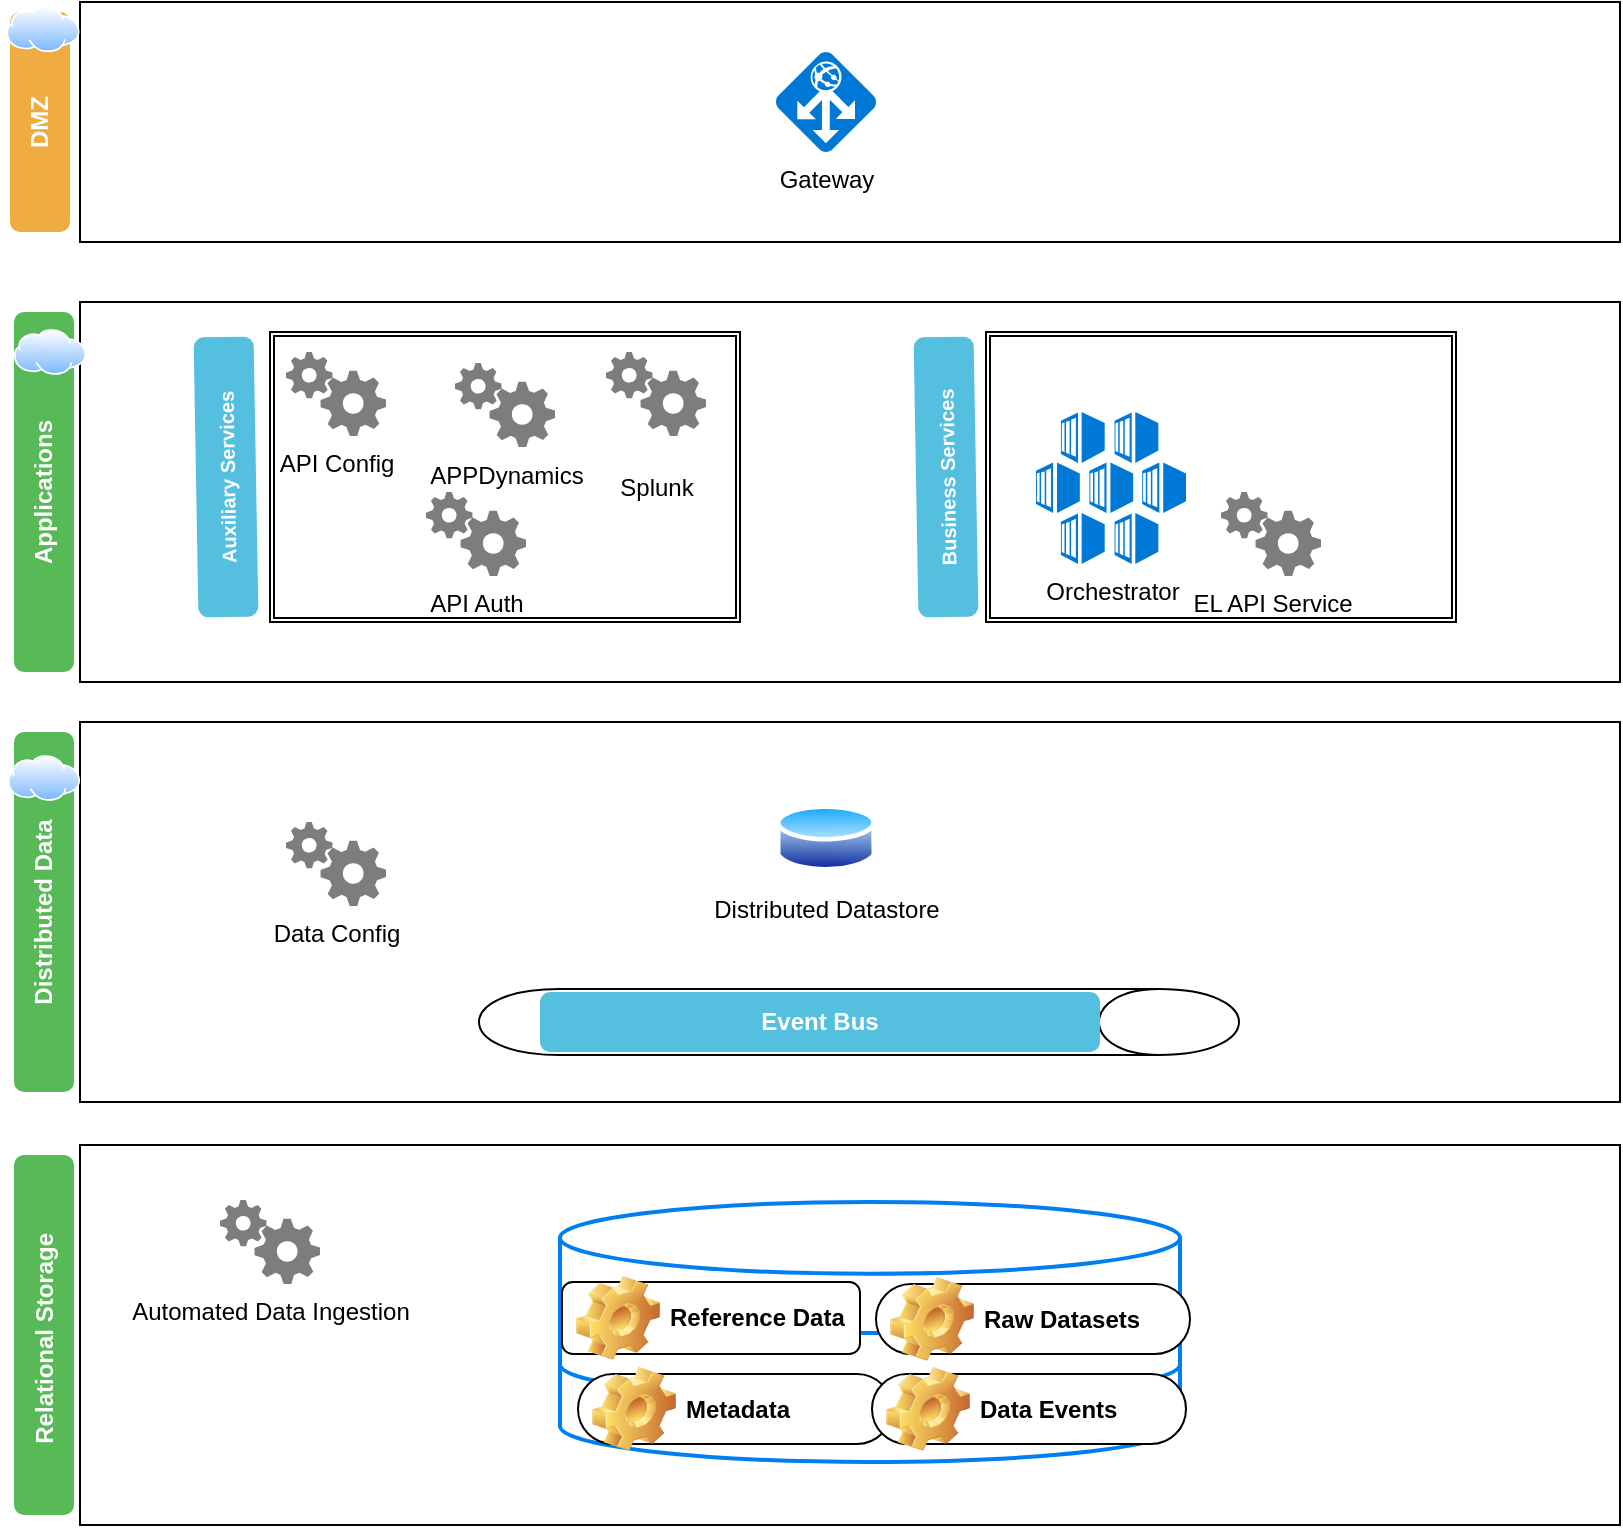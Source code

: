 <mxfile pages="1" version="11.2.5" type="github"><diagram id="2VCuNsp4EGawn7Kxpkvm" name="Page-1"><mxGraphModel dx="2062" dy="796" grid="1" gridSize="10" guides="1" tooltips="1" connect="1" arrows="1" fold="1" page="1" pageScale="1" pageWidth="827" pageHeight="1169" math="0" shadow="0"><root><mxCell id="0"/><mxCell id="1" parent="0"/><mxCell id="Sti7MZdgvFHbfkKE7Dy4-1" value="" style="rounded=0;whiteSpace=wrap;html=1;" parent="1" vertex="1"><mxGeometry x="40" y="80" width="770" height="120" as="geometry"/></mxCell><mxCell id="Sti7MZdgvFHbfkKE7Dy4-2" value="DMZ" style="html=1;shadow=0;dashed=0;shape=mxgraph.bootstrap.rrect;align=center;rSize=5;strokeColor=none;fillColor=#EFAC43;fontColor=#ffffff;fontStyle=1;whiteSpace=wrap;rotation=-90;" parent="1" vertex="1"><mxGeometry x="-35" y="125" width="110" height="30" as="geometry"/></mxCell><mxCell id="Sti7MZdgvFHbfkKE7Dy4-3" value="Gateway" style="shadow=0;dashed=0;html=1;strokeColor=none;labelPosition=center;verticalLabelPosition=bottom;verticalAlign=top;align=center;shape=mxgraph.mscae.cloud.application_gateway;fillColor=#0079D6;pointerEvents=1;" parent="1" vertex="1"><mxGeometry x="388" y="105" width="50" height="50" as="geometry"/></mxCell><mxCell id="Sti7MZdgvFHbfkKE7Dy4-4" value="" style="rounded=0;whiteSpace=wrap;html=1;" parent="1" vertex="1"><mxGeometry x="40" y="230" width="770" height="190" as="geometry"/></mxCell><mxCell id="Sti7MZdgvFHbfkKE7Dy4-6" value="Applications" style="html=1;shadow=0;dashed=0;shape=mxgraph.bootstrap.rrect;align=center;rSize=5;strokeColor=none;fillColor=#58B957;fontColor=#ffffff;fontStyle=1;whiteSpace=wrap;rotation=-90;" parent="1" vertex="1"><mxGeometry x="-68" y="310" width="180" height="30" as="geometry"/></mxCell><mxCell id="Sti7MZdgvFHbfkKE7Dy4-7" value="" style="shape=ext;double=1;rounded=0;whiteSpace=wrap;html=1;" parent="1" vertex="1"><mxGeometry x="135" y="245" width="235" height="145" as="geometry"/></mxCell><mxCell id="Sti7MZdgvFHbfkKE7Dy4-8" value="" style="shape=ext;double=1;rounded=0;whiteSpace=wrap;html=1;" parent="1" vertex="1"><mxGeometry x="493" y="245" width="235" height="145" as="geometry"/></mxCell><mxCell id="Sti7MZdgvFHbfkKE7Dy4-9" value="Business Services" style="html=1;shadow=0;dashed=0;shape=mxgraph.bootstrap.rrect;align=center;rSize=5;strokeColor=none;fillColor=#55BFE0;fontColor=#ffffff;fontStyle=1;whiteSpace=wrap;fontSize=10;rotation=-91;" parent="1" vertex="1"><mxGeometry x="403" y="302.5" width="140" height="30" as="geometry"/></mxCell><mxCell id="Sti7MZdgvFHbfkKE7Dy4-10" value="Auxiliary&amp;nbsp;Services" style="html=1;shadow=0;dashed=0;shape=mxgraph.bootstrap.rrect;align=center;rSize=5;strokeColor=none;fillColor=#55BFE0;fontColor=#ffffff;fontStyle=1;whiteSpace=wrap;fontSize=10;rotation=-91;" parent="1" vertex="1"><mxGeometry x="43" y="302.5" width="140" height="30" as="geometry"/></mxCell><mxCell id="Sti7MZdgvFHbfkKE7Dy4-11" value="API Config" style="shadow=0;dashed=0;html=1;strokeColor=none;labelPosition=center;verticalLabelPosition=bottom;verticalAlign=top;align=center;shape=mxgraph.mscae.general.gears;fillColor=#7D7D7D;pointerEvents=1;" parent="1" vertex="1"><mxGeometry x="143" y="255" width="50" height="42" as="geometry"/></mxCell><mxCell id="Sti7MZdgvFHbfkKE7Dy4-12" value="&lt;p&gt;Splunk&lt;/p&gt;" style="shadow=0;dashed=0;html=1;strokeColor=none;labelPosition=center;verticalLabelPosition=bottom;verticalAlign=top;align=center;shape=mxgraph.mscae.general.gears;fillColor=#7D7D7D;pointerEvents=1;" parent="1" vertex="1"><mxGeometry x="303" y="255" width="50" height="42" as="geometry"/></mxCell><mxCell id="Sti7MZdgvFHbfkKE7Dy4-13" value="API Auth" style="shadow=0;dashed=0;html=1;strokeColor=none;labelPosition=center;verticalLabelPosition=bottom;verticalAlign=top;align=center;shape=mxgraph.mscae.general.gears;fillColor=#7D7D7D;pointerEvents=1;" parent="1" vertex="1"><mxGeometry x="213" y="325" width="50" height="42" as="geometry"/></mxCell><mxCell id="Sti7MZdgvFHbfkKE7Dy4-16" value="EL API Service" style="shadow=0;dashed=0;html=1;strokeColor=none;labelPosition=center;verticalLabelPosition=bottom;verticalAlign=top;align=center;shape=mxgraph.mscae.general.gears;fillColor=#7D7D7D;pointerEvents=1;" parent="1" vertex="1"><mxGeometry x="610.5" y="325" width="50" height="42" as="geometry"/></mxCell><mxCell id="Sti7MZdgvFHbfkKE7Dy4-17" value="Orchestrator " style="shadow=0;dashed=0;html=1;strokeColor=none;labelPosition=center;verticalLabelPosition=bottom;verticalAlign=top;align=center;shape=mxgraph.mscae.cloud.container_service;fillColor=#0079D6;pointerEvents=1;" parent="1" vertex="1"><mxGeometry x="518" y="285" width="75" height="76" as="geometry"/></mxCell><mxCell id="Sti7MZdgvFHbfkKE7Dy4-18" value="APPDynamics" style="shadow=0;dashed=0;html=1;strokeColor=none;labelPosition=center;verticalLabelPosition=bottom;verticalAlign=top;align=center;shape=mxgraph.mscae.general.gears;fillColor=#7D7D7D;pointerEvents=1;" parent="1" vertex="1"><mxGeometry x="227.5" y="260.5" width="50" height="42" as="geometry"/></mxCell><mxCell id="Sti7MZdgvFHbfkKE7Dy4-19" value="" style="rounded=0;whiteSpace=wrap;html=1;" parent="1" vertex="1"><mxGeometry x="40" y="440" width="770" height="190" as="geometry"/></mxCell><mxCell id="Sti7MZdgvFHbfkKE7Dy4-20" value="Distributed Data" style="html=1;shadow=0;dashed=0;shape=mxgraph.bootstrap.rrect;align=center;rSize=5;strokeColor=none;fillColor=#58B957;fontColor=#ffffff;fontStyle=1;whiteSpace=wrap;rotation=-90;" parent="1" vertex="1"><mxGeometry x="-68" y="520" width="180" height="30" as="geometry"/></mxCell><mxCell id="Sti7MZdgvFHbfkKE7Dy4-25" value="Distributed Datastore" style="aspect=fixed;perimeter=ellipsePerimeter;html=1;align=center;shadow=0;dashed=0;spacingTop=3;image;image=img/lib/active_directory/database.svg;" parent="1" vertex="1"><mxGeometry x="388" y="479.5" width="50" height="37" as="geometry"/></mxCell><mxCell id="Sti7MZdgvFHbfkKE7Dy4-26" value="" style="shape=cylinder;whiteSpace=wrap;html=1;boundedLbl=1;backgroundOutline=1;rotation=90;" parent="1" vertex="1"><mxGeometry x="413" y="400" width="33" height="380" as="geometry"/></mxCell><mxCell id="Sti7MZdgvFHbfkKE7Dy4-27" value="Event Bus" style="html=1;shadow=0;dashed=0;shape=mxgraph.bootstrap.rrect;align=center;rSize=5;strokeColor=none;fillColor=#55BFE0;fontColor=#ffffff;fontStyle=1;whiteSpace=wrap;" parent="1" vertex="1"><mxGeometry x="270" y="575" width="280" height="30" as="geometry"/></mxCell><mxCell id="Sti7MZdgvFHbfkKE7Dy4-31" value="" style="rounded=0;whiteSpace=wrap;html=1;" parent="1" vertex="1"><mxGeometry x="40" y="651.5" width="770" height="190" as="geometry"/></mxCell><mxCell id="Sti7MZdgvFHbfkKE7Dy4-32" value="Relational Storage&amp;nbsp;" style="html=1;shadow=0;dashed=0;shape=mxgraph.bootstrap.rrect;align=center;rSize=5;strokeColor=none;fillColor=#58B957;fontColor=#ffffff;fontStyle=1;whiteSpace=wrap;rotation=-90;" parent="1" vertex="1"><mxGeometry x="-68" y="731.5" width="180" height="30" as="geometry"/></mxCell><mxCell id="Sti7MZdgvFHbfkKE7Dy4-35" value="Data Config" style="shadow=0;dashed=0;html=1;strokeColor=none;labelPosition=center;verticalLabelPosition=bottom;verticalAlign=top;align=center;shape=mxgraph.mscae.general.gears;fillColor=#7D7D7D;pointerEvents=1;" parent="1" vertex="1"><mxGeometry x="143" y="490" width="50" height="42" as="geometry"/></mxCell><mxCell id="Sti7MZdgvFHbfkKE7Dy4-36" value="" style="html=1;verticalLabelPosition=bottom;align=center;labelBackgroundColor=#ffffff;verticalAlign=top;strokeWidth=2;strokeColor=#0080F0;fillColor=#ffffff;shadow=0;dashed=0;shape=mxgraph.ios7.icons.data;" parent="1" vertex="1"><mxGeometry x="280" y="680" width="310" height="130" as="geometry"/></mxCell><mxCell id="Sti7MZdgvFHbfkKE7Dy4-38" value="Automated Data Ingestion" style="shadow=0;dashed=0;html=1;strokeColor=none;labelPosition=center;verticalLabelPosition=bottom;verticalAlign=top;align=center;shape=mxgraph.mscae.general.gears;fillColor=#7D7D7D;pointerEvents=1;" parent="1" vertex="1"><mxGeometry x="110" y="679" width="50" height="42" as="geometry"/></mxCell><mxCell id="Sti7MZdgvFHbfkKE7Dy4-40" value="Reference Data" style="label;whiteSpace=wrap;html=1;image=img/clipart/Gear_128x128.png" parent="1" vertex="1"><mxGeometry x="281" y="720" width="149" height="36" as="geometry"/></mxCell><mxCell id="Sti7MZdgvFHbfkKE7Dy4-41" value="Raw Datasets" style="label;whiteSpace=wrap;html=1;image=img/clipart/Gear_128x128.png;arcSize=50;" parent="1" vertex="1"><mxGeometry x="438" y="721" width="157" height="35" as="geometry"/></mxCell><mxCell id="Sti7MZdgvFHbfkKE7Dy4-42" value="Metadata" style="label;whiteSpace=wrap;html=1;image=img/clipart/Gear_128x128.png;arcSize=50;" parent="1" vertex="1"><mxGeometry x="289" y="766" width="157" height="35" as="geometry"/></mxCell><mxCell id="Sti7MZdgvFHbfkKE7Dy4-43" value="Data Events" style="label;whiteSpace=wrap;html=1;image=img/clipart/Gear_128x128.png;arcSize=50;" parent="1" vertex="1"><mxGeometry x="436" y="766" width="157" height="35" as="geometry"/></mxCell><mxCell id="Sti7MZdgvFHbfkKE7Dy4-44" value="" style="aspect=fixed;perimeter=ellipsePerimeter;html=1;align=center;shadow=0;dashed=0;spacingTop=3;image;image=img/lib/active_directory/internet_cloud.svg;" parent="1" vertex="1"><mxGeometry x="7" y="243.5" width="36" height="23" as="geometry"/></mxCell><mxCell id="Sti7MZdgvFHbfkKE7Dy4-45" value="" style="aspect=fixed;perimeter=ellipsePerimeter;html=1;align=center;shadow=0;dashed=0;spacingTop=3;image;image=img/lib/active_directory/internet_cloud.svg;" parent="1" vertex="1"><mxGeometry x="4" y="456.5" width="36" height="23" as="geometry"/></mxCell><mxCell id="XLxU1Cd1NheanW9sqFyO-1" value="" style="aspect=fixed;perimeter=ellipsePerimeter;html=1;align=center;shadow=0;dashed=0;spacingTop=3;image;image=img/lib/active_directory/internet_cloud.svg;" vertex="1" parent="1"><mxGeometry y="82" width="43" height="23" as="geometry"/></mxCell></root></mxGraphModel></diagram></mxfile>